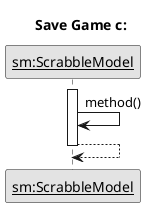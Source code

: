 @startuml
title Save Game c:
skinparam monochrome true

participant "<u>sm:ScrabbleModel" as sm

activate sm

sm->sm: method()
sm-->sm

deactivate sm
@enduml